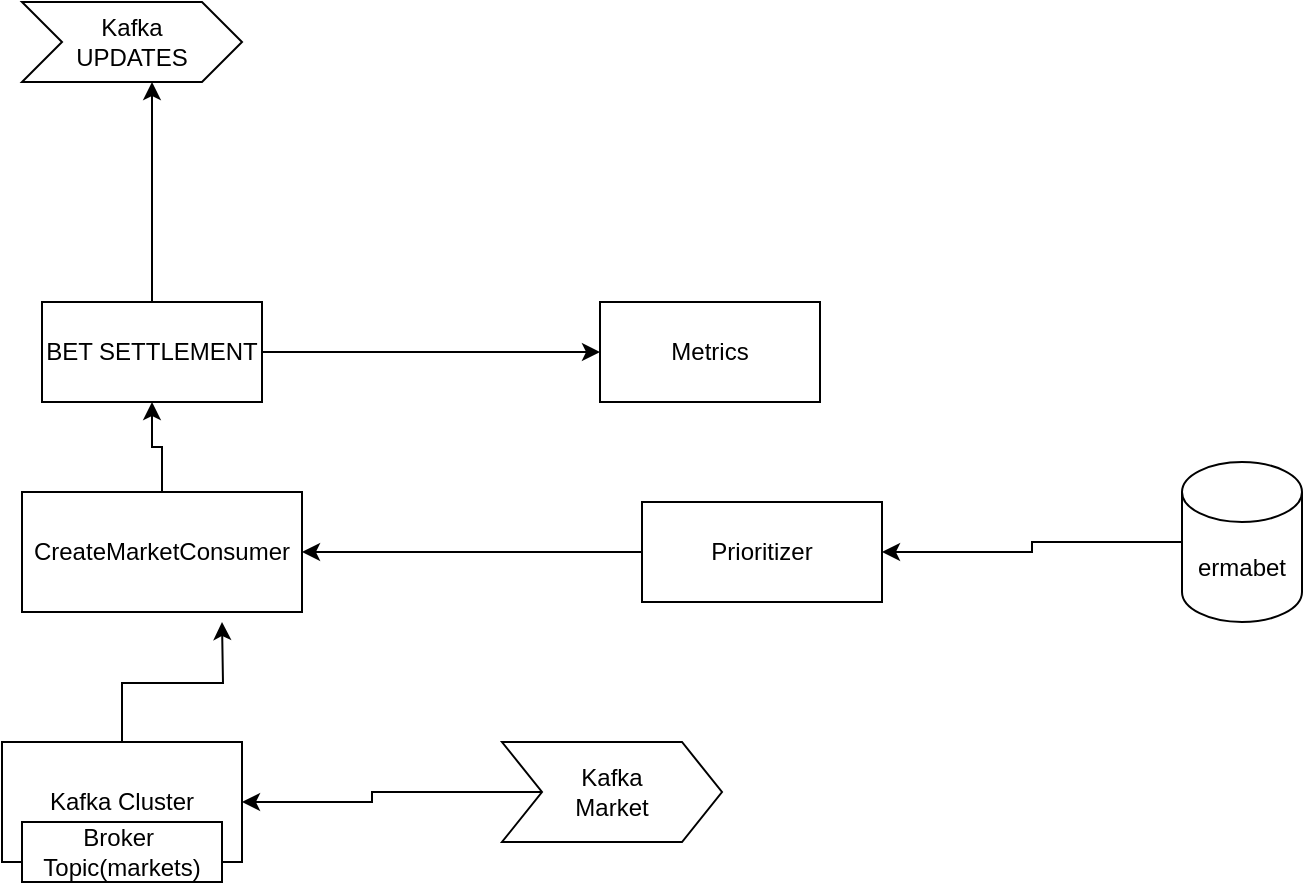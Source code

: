 <mxfile version="15.3.0" type="github">
  <diagram id="C5RBs43oDa-KdzZeNtuy" name="Page-1">
    <mxGraphModel dx="1240" dy="643" grid="1" gridSize="10" guides="1" tooltips="1" connect="1" arrows="1" fold="1" page="1" pageScale="1" pageWidth="827" pageHeight="1169" math="0" shadow="0">
      <root>
        <mxCell id="WIyWlLk6GJQsqaUBKTNV-0" />
        <mxCell id="WIyWlLk6GJQsqaUBKTNV-1" parent="WIyWlLk6GJQsqaUBKTNV-0" />
        <mxCell id="3EXtwgkX76FHoA2zj7Xh-38" style="edgeStyle=orthogonalEdgeStyle;rounded=0;orthogonalLoop=1;jettySize=auto;html=1;" edge="1" parent="WIyWlLk6GJQsqaUBKTNV-1" source="3EXtwgkX76FHoA2zj7Xh-2">
          <mxGeometry relative="1" as="geometry">
            <mxPoint x="135" y="80" as="targetPoint" />
          </mxGeometry>
        </mxCell>
        <mxCell id="3EXtwgkX76FHoA2zj7Xh-52" style="edgeStyle=orthogonalEdgeStyle;rounded=0;orthogonalLoop=1;jettySize=auto;html=1;entryX=0;entryY=0.5;entryDx=0;entryDy=0;" edge="1" parent="WIyWlLk6GJQsqaUBKTNV-1" source="3EXtwgkX76FHoA2zj7Xh-2" target="3EXtwgkX76FHoA2zj7Xh-50">
          <mxGeometry relative="1" as="geometry" />
        </mxCell>
        <mxCell id="3EXtwgkX76FHoA2zj7Xh-2" value="BET SETTLEMENT" style="rounded=0;whiteSpace=wrap;html=1;" vertex="1" parent="WIyWlLk6GJQsqaUBKTNV-1">
          <mxGeometry x="80" y="190" width="110" height="50" as="geometry" />
        </mxCell>
        <mxCell id="3EXtwgkX76FHoA2zj7Xh-49" style="edgeStyle=orthogonalEdgeStyle;rounded=0;orthogonalLoop=1;jettySize=auto;html=1;entryX=1;entryY=0.5;entryDx=0;entryDy=0;" edge="1" parent="WIyWlLk6GJQsqaUBKTNV-1" source="3EXtwgkX76FHoA2zj7Xh-34" target="3EXtwgkX76FHoA2zj7Xh-42">
          <mxGeometry relative="1" as="geometry" />
        </mxCell>
        <mxCell id="3EXtwgkX76FHoA2zj7Xh-34" value="Kafka&lt;br&gt;Market" style="shape=step;perimeter=stepPerimeter;whiteSpace=wrap;html=1;fixedSize=1;" vertex="1" parent="WIyWlLk6GJQsqaUBKTNV-1">
          <mxGeometry x="310" y="410" width="110" height="50" as="geometry" />
        </mxCell>
        <mxCell id="3EXtwgkX76FHoA2zj7Xh-36" value="Kafka&lt;br&gt;UPDATES" style="shape=step;perimeter=stepPerimeter;whiteSpace=wrap;html=1;fixedSize=1;" vertex="1" parent="WIyWlLk6GJQsqaUBKTNV-1">
          <mxGeometry x="70" y="40" width="110" height="40" as="geometry" />
        </mxCell>
        <mxCell id="3EXtwgkX76FHoA2zj7Xh-39" style="edgeStyle=orthogonalEdgeStyle;rounded=0;orthogonalLoop=1;jettySize=auto;html=1;exitX=0.5;exitY=1;exitDx=0;exitDy=0;" edge="1" parent="WIyWlLk6GJQsqaUBKTNV-1" source="3EXtwgkX76FHoA2zj7Xh-34" target="3EXtwgkX76FHoA2zj7Xh-34">
          <mxGeometry relative="1" as="geometry" />
        </mxCell>
        <mxCell id="3EXtwgkX76FHoA2zj7Xh-40" style="edgeStyle=orthogonalEdgeStyle;rounded=0;orthogonalLoop=1;jettySize=auto;html=1;exitX=0.5;exitY=1;exitDx=0;exitDy=0;exitPerimeter=0;" edge="1" parent="WIyWlLk6GJQsqaUBKTNV-1">
          <mxGeometry relative="1" as="geometry">
            <mxPoint x="312" y="370" as="sourcePoint" />
            <mxPoint x="312" y="370" as="targetPoint" />
          </mxGeometry>
        </mxCell>
        <mxCell id="3EXtwgkX76FHoA2zj7Xh-54" style="edgeStyle=orthogonalEdgeStyle;rounded=0;orthogonalLoop=1;jettySize=auto;html=1;" edge="1" parent="WIyWlLk6GJQsqaUBKTNV-1" source="3EXtwgkX76FHoA2zj7Xh-42">
          <mxGeometry relative="1" as="geometry">
            <mxPoint x="170" y="350" as="targetPoint" />
          </mxGeometry>
        </mxCell>
        <mxCell id="3EXtwgkX76FHoA2zj7Xh-42" value="Kafka Cluster" style="rounded=0;whiteSpace=wrap;html=1;" vertex="1" parent="WIyWlLk6GJQsqaUBKTNV-1">
          <mxGeometry x="60" y="410" width="120" height="60" as="geometry" />
        </mxCell>
        <mxCell id="3EXtwgkX76FHoA2zj7Xh-47" value="Broker&amp;nbsp;&lt;br&gt;Topic(markets)" style="rounded=0;whiteSpace=wrap;html=1;" vertex="1" parent="WIyWlLk6GJQsqaUBKTNV-1">
          <mxGeometry x="70" y="450" width="100" height="30" as="geometry" />
        </mxCell>
        <mxCell id="3EXtwgkX76FHoA2zj7Xh-50" value="Metrics" style="rounded=0;whiteSpace=wrap;html=1;" vertex="1" parent="WIyWlLk6GJQsqaUBKTNV-1">
          <mxGeometry x="359" y="190" width="110" height="50" as="geometry" />
        </mxCell>
        <mxCell id="3EXtwgkX76FHoA2zj7Xh-59" style="edgeStyle=orthogonalEdgeStyle;rounded=0;orthogonalLoop=1;jettySize=auto;html=1;entryX=0.5;entryY=1;entryDx=0;entryDy=0;" edge="1" parent="WIyWlLk6GJQsqaUBKTNV-1" source="3EXtwgkX76FHoA2zj7Xh-53" target="3EXtwgkX76FHoA2zj7Xh-2">
          <mxGeometry relative="1" as="geometry" />
        </mxCell>
        <mxCell id="3EXtwgkX76FHoA2zj7Xh-53" value="CreateMarketConsumer" style="rounded=0;whiteSpace=wrap;html=1;" vertex="1" parent="WIyWlLk6GJQsqaUBKTNV-1">
          <mxGeometry x="70" y="285" width="140" height="60" as="geometry" />
        </mxCell>
        <mxCell id="3EXtwgkX76FHoA2zj7Xh-56" style="edgeStyle=orthogonalEdgeStyle;rounded=0;orthogonalLoop=1;jettySize=auto;html=1;entryX=1;entryY=0.5;entryDx=0;entryDy=0;" edge="1" parent="WIyWlLk6GJQsqaUBKTNV-1" source="3EXtwgkX76FHoA2zj7Xh-55" target="3EXtwgkX76FHoA2zj7Xh-53">
          <mxGeometry relative="1" as="geometry" />
        </mxCell>
        <mxCell id="3EXtwgkX76FHoA2zj7Xh-55" value="Prioritizer" style="rounded=0;whiteSpace=wrap;html=1;" vertex="1" parent="WIyWlLk6GJQsqaUBKTNV-1">
          <mxGeometry x="380" y="290" width="120" height="50" as="geometry" />
        </mxCell>
        <mxCell id="3EXtwgkX76FHoA2zj7Xh-58" style="edgeStyle=orthogonalEdgeStyle;rounded=0;orthogonalLoop=1;jettySize=auto;html=1;entryX=1;entryY=0.5;entryDx=0;entryDy=0;" edge="1" parent="WIyWlLk6GJQsqaUBKTNV-1" source="3EXtwgkX76FHoA2zj7Xh-57" target="3EXtwgkX76FHoA2zj7Xh-55">
          <mxGeometry relative="1" as="geometry" />
        </mxCell>
        <mxCell id="3EXtwgkX76FHoA2zj7Xh-57" value="ermabet" style="shape=cylinder3;whiteSpace=wrap;html=1;boundedLbl=1;backgroundOutline=1;size=15;" vertex="1" parent="WIyWlLk6GJQsqaUBKTNV-1">
          <mxGeometry x="650" y="270" width="60" height="80" as="geometry" />
        </mxCell>
      </root>
    </mxGraphModel>
  </diagram>
</mxfile>
